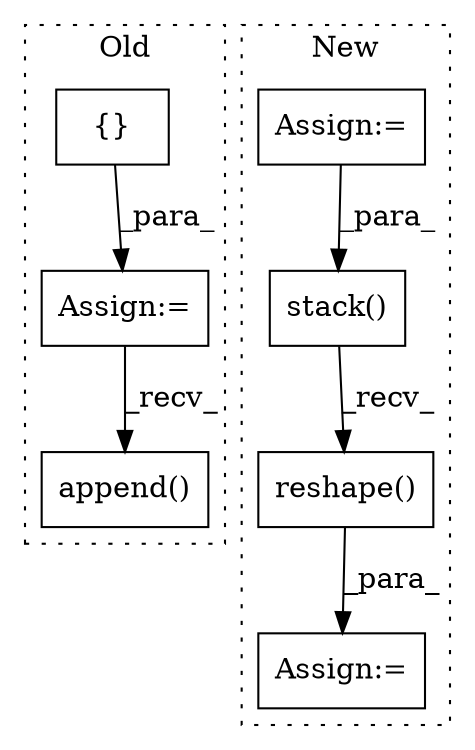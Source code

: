 digraph G {
subgraph cluster0 {
1 [label="append()" a="75" s="2072,2091" l="14,1" shape="box"];
4 [label="{}" a="59" s="1786,1786" l="2,1" shape="box"];
5 [label="Assign:=" a="68" s="1783" l="3" shape="box"];
label = "Old";
style="dotted";
}
subgraph cluster1 {
2 [label="reshape()" a="75" s="2040,2108" l="49,1" shape="box"];
3 [label="Assign:=" a="68" s="2037" l="3" shape="box"];
6 [label="Assign:=" a="68" s="1845" l="3" shape="box"];
7 [label="stack()" a="75" s="1908,1937" l="12,8" shape="box"];
label = "New";
style="dotted";
}
2 -> 3 [label="_para_"];
4 -> 5 [label="_para_"];
5 -> 1 [label="_recv_"];
6 -> 7 [label="_para_"];
7 -> 2 [label="_recv_"];
}